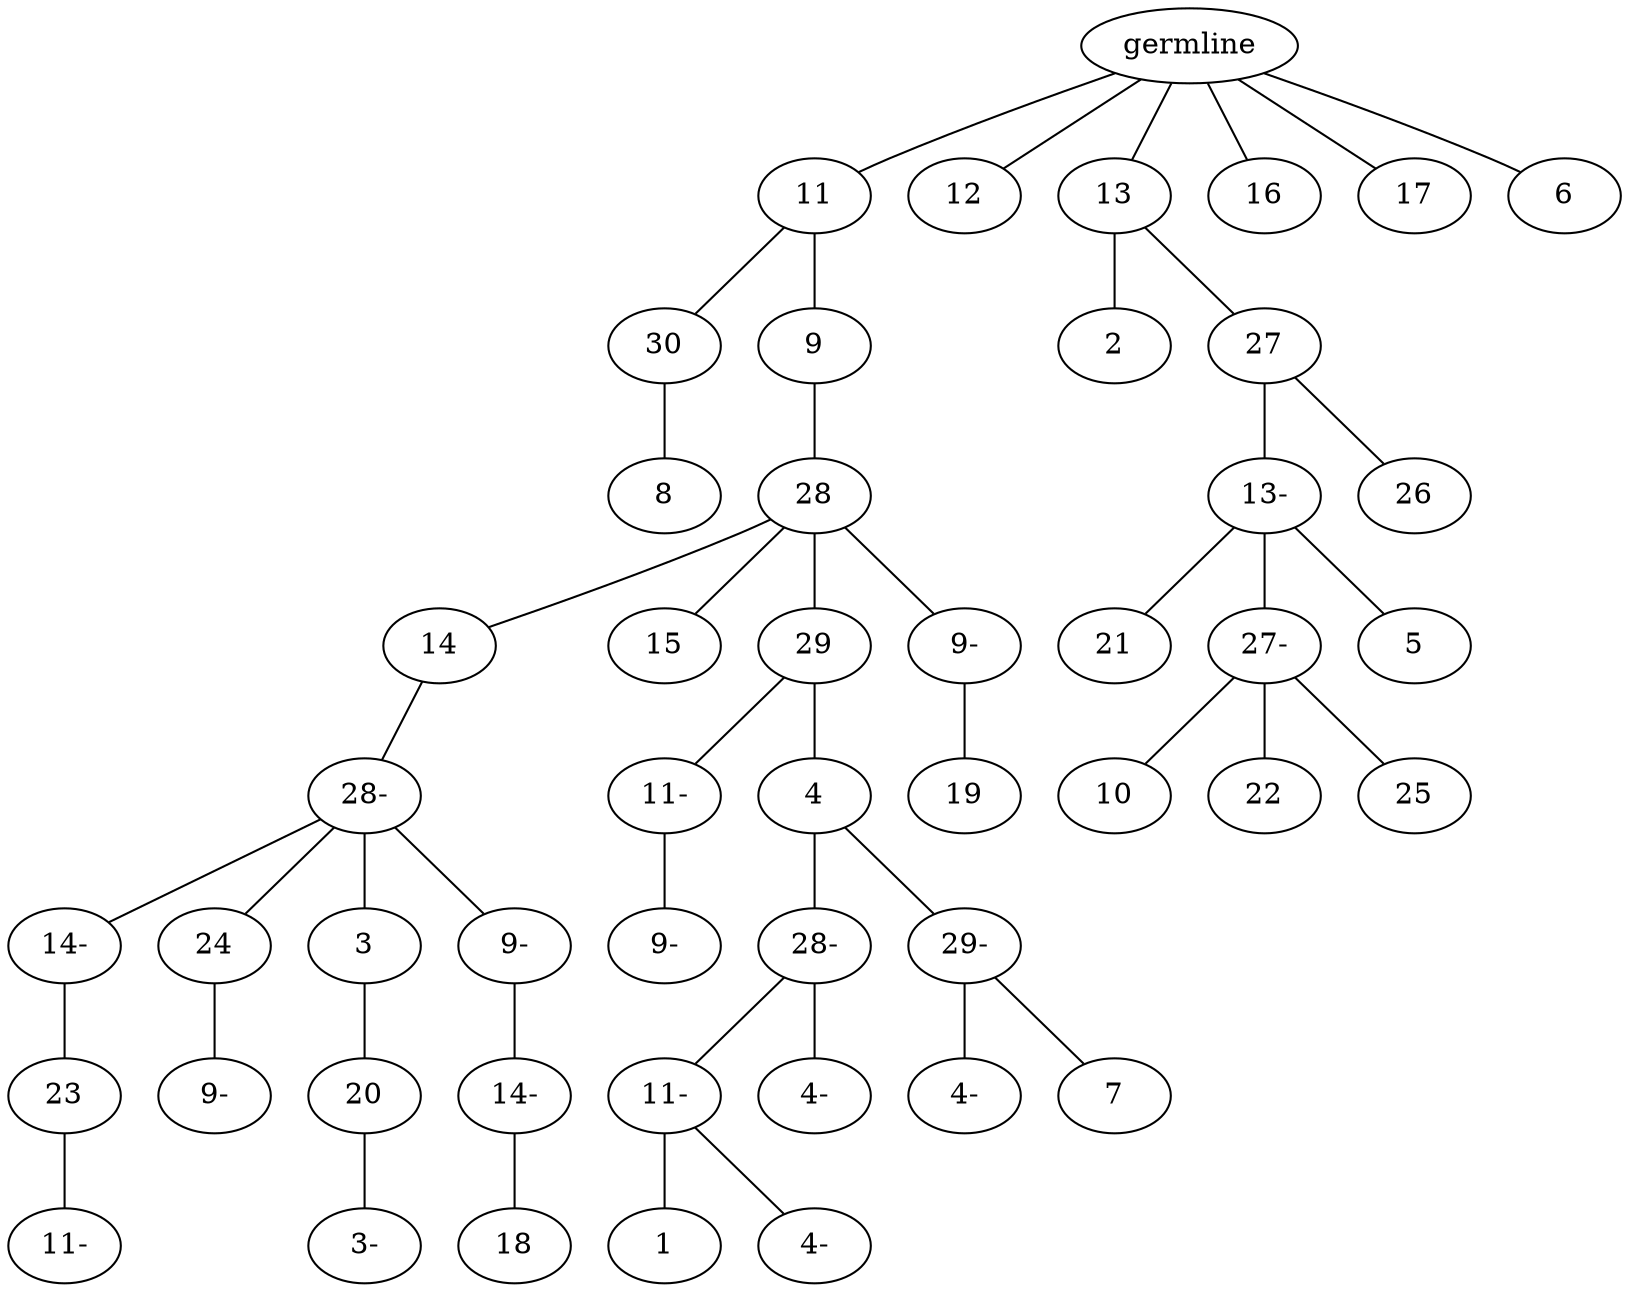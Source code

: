 graph tree {
    "139771907195136" [label="germline"];
    "139771907098368" [label="11"];
    "139771907097840" [label="30"];
    "139771907097888" [label="8"];
    "139771907097792" [label="9"];
    "139771907100288" [label="28"];
    "139771907099040" [label="14"];
    "139771907096832" [label="28-"];
    "139771907097024" [label="14-"];
    "139771907079328" [label="23"];
    "139771907077408" [label="11-"];
    "139771907097072" [label="24"];
    "139771907118320" [label="9-"];
    "139771907079136" [label="3"];
    "139771907078608" [label="20"];
    "139771907077504" [label="3-"];
    "139771907078368" [label="9-"];
    "139771907079232" [label="14-"];
    "139771907079280" [label="18"];
    "139771907096976" [label="15"];
    "139771907097648" [label="29"];
    "139771907078464" [label="11-"];
    "139771907079568" [label="9-"];
    "139771907120576" [label="4"];
    "139771907120480" [label="28-"];
    "139771907118560" [label="11-"];
    "139771907117456" [label="1"];
    "139771907120144" [label="4-"];
    "139771907118128" [label="4-"];
    "139771907119712" [label="29-"];
    "139771907119616" [label="4-"];
    "139771907119952" [label="7"];
    "139771907099808" [label="9-"];
    "139771907118032" [label="19"];
    "139771907097312" [label="12"];
    "139771907096784" [label="13"];
    "139771907097456" [label="2"];
    "139771907098080" [label="27"];
    "139771907120528" [label="13-"];
    "139771907120336" [label="21"];
    "139771907119856" [label="27-"];
    "139771907120432" [label="10"];
    "139771907118752" [label="22"];
    "139771907120960" [label="25"];
    "139771907120000" [label="5"];
    "139771907120384" [label="26"];
    "139771907097504" [label="16"];
    "139771907097408" [label="17"];
    "139771907096736" [label="6"];
    "139771907195136" -- "139771907098368";
    "139771907195136" -- "139771907097312";
    "139771907195136" -- "139771907096784";
    "139771907195136" -- "139771907097504";
    "139771907195136" -- "139771907097408";
    "139771907195136" -- "139771907096736";
    "139771907098368" -- "139771907097840";
    "139771907098368" -- "139771907097792";
    "139771907097840" -- "139771907097888";
    "139771907097792" -- "139771907100288";
    "139771907100288" -- "139771907099040";
    "139771907100288" -- "139771907096976";
    "139771907100288" -- "139771907097648";
    "139771907100288" -- "139771907099808";
    "139771907099040" -- "139771907096832";
    "139771907096832" -- "139771907097024";
    "139771907096832" -- "139771907097072";
    "139771907096832" -- "139771907079136";
    "139771907096832" -- "139771907078368";
    "139771907097024" -- "139771907079328";
    "139771907079328" -- "139771907077408";
    "139771907097072" -- "139771907118320";
    "139771907079136" -- "139771907078608";
    "139771907078608" -- "139771907077504";
    "139771907078368" -- "139771907079232";
    "139771907079232" -- "139771907079280";
    "139771907097648" -- "139771907078464";
    "139771907097648" -- "139771907120576";
    "139771907078464" -- "139771907079568";
    "139771907120576" -- "139771907120480";
    "139771907120576" -- "139771907119712";
    "139771907120480" -- "139771907118560";
    "139771907120480" -- "139771907118128";
    "139771907118560" -- "139771907117456";
    "139771907118560" -- "139771907120144";
    "139771907119712" -- "139771907119616";
    "139771907119712" -- "139771907119952";
    "139771907099808" -- "139771907118032";
    "139771907096784" -- "139771907097456";
    "139771907096784" -- "139771907098080";
    "139771907098080" -- "139771907120528";
    "139771907098080" -- "139771907120384";
    "139771907120528" -- "139771907120336";
    "139771907120528" -- "139771907119856";
    "139771907120528" -- "139771907120000";
    "139771907119856" -- "139771907120432";
    "139771907119856" -- "139771907118752";
    "139771907119856" -- "139771907120960";
}
